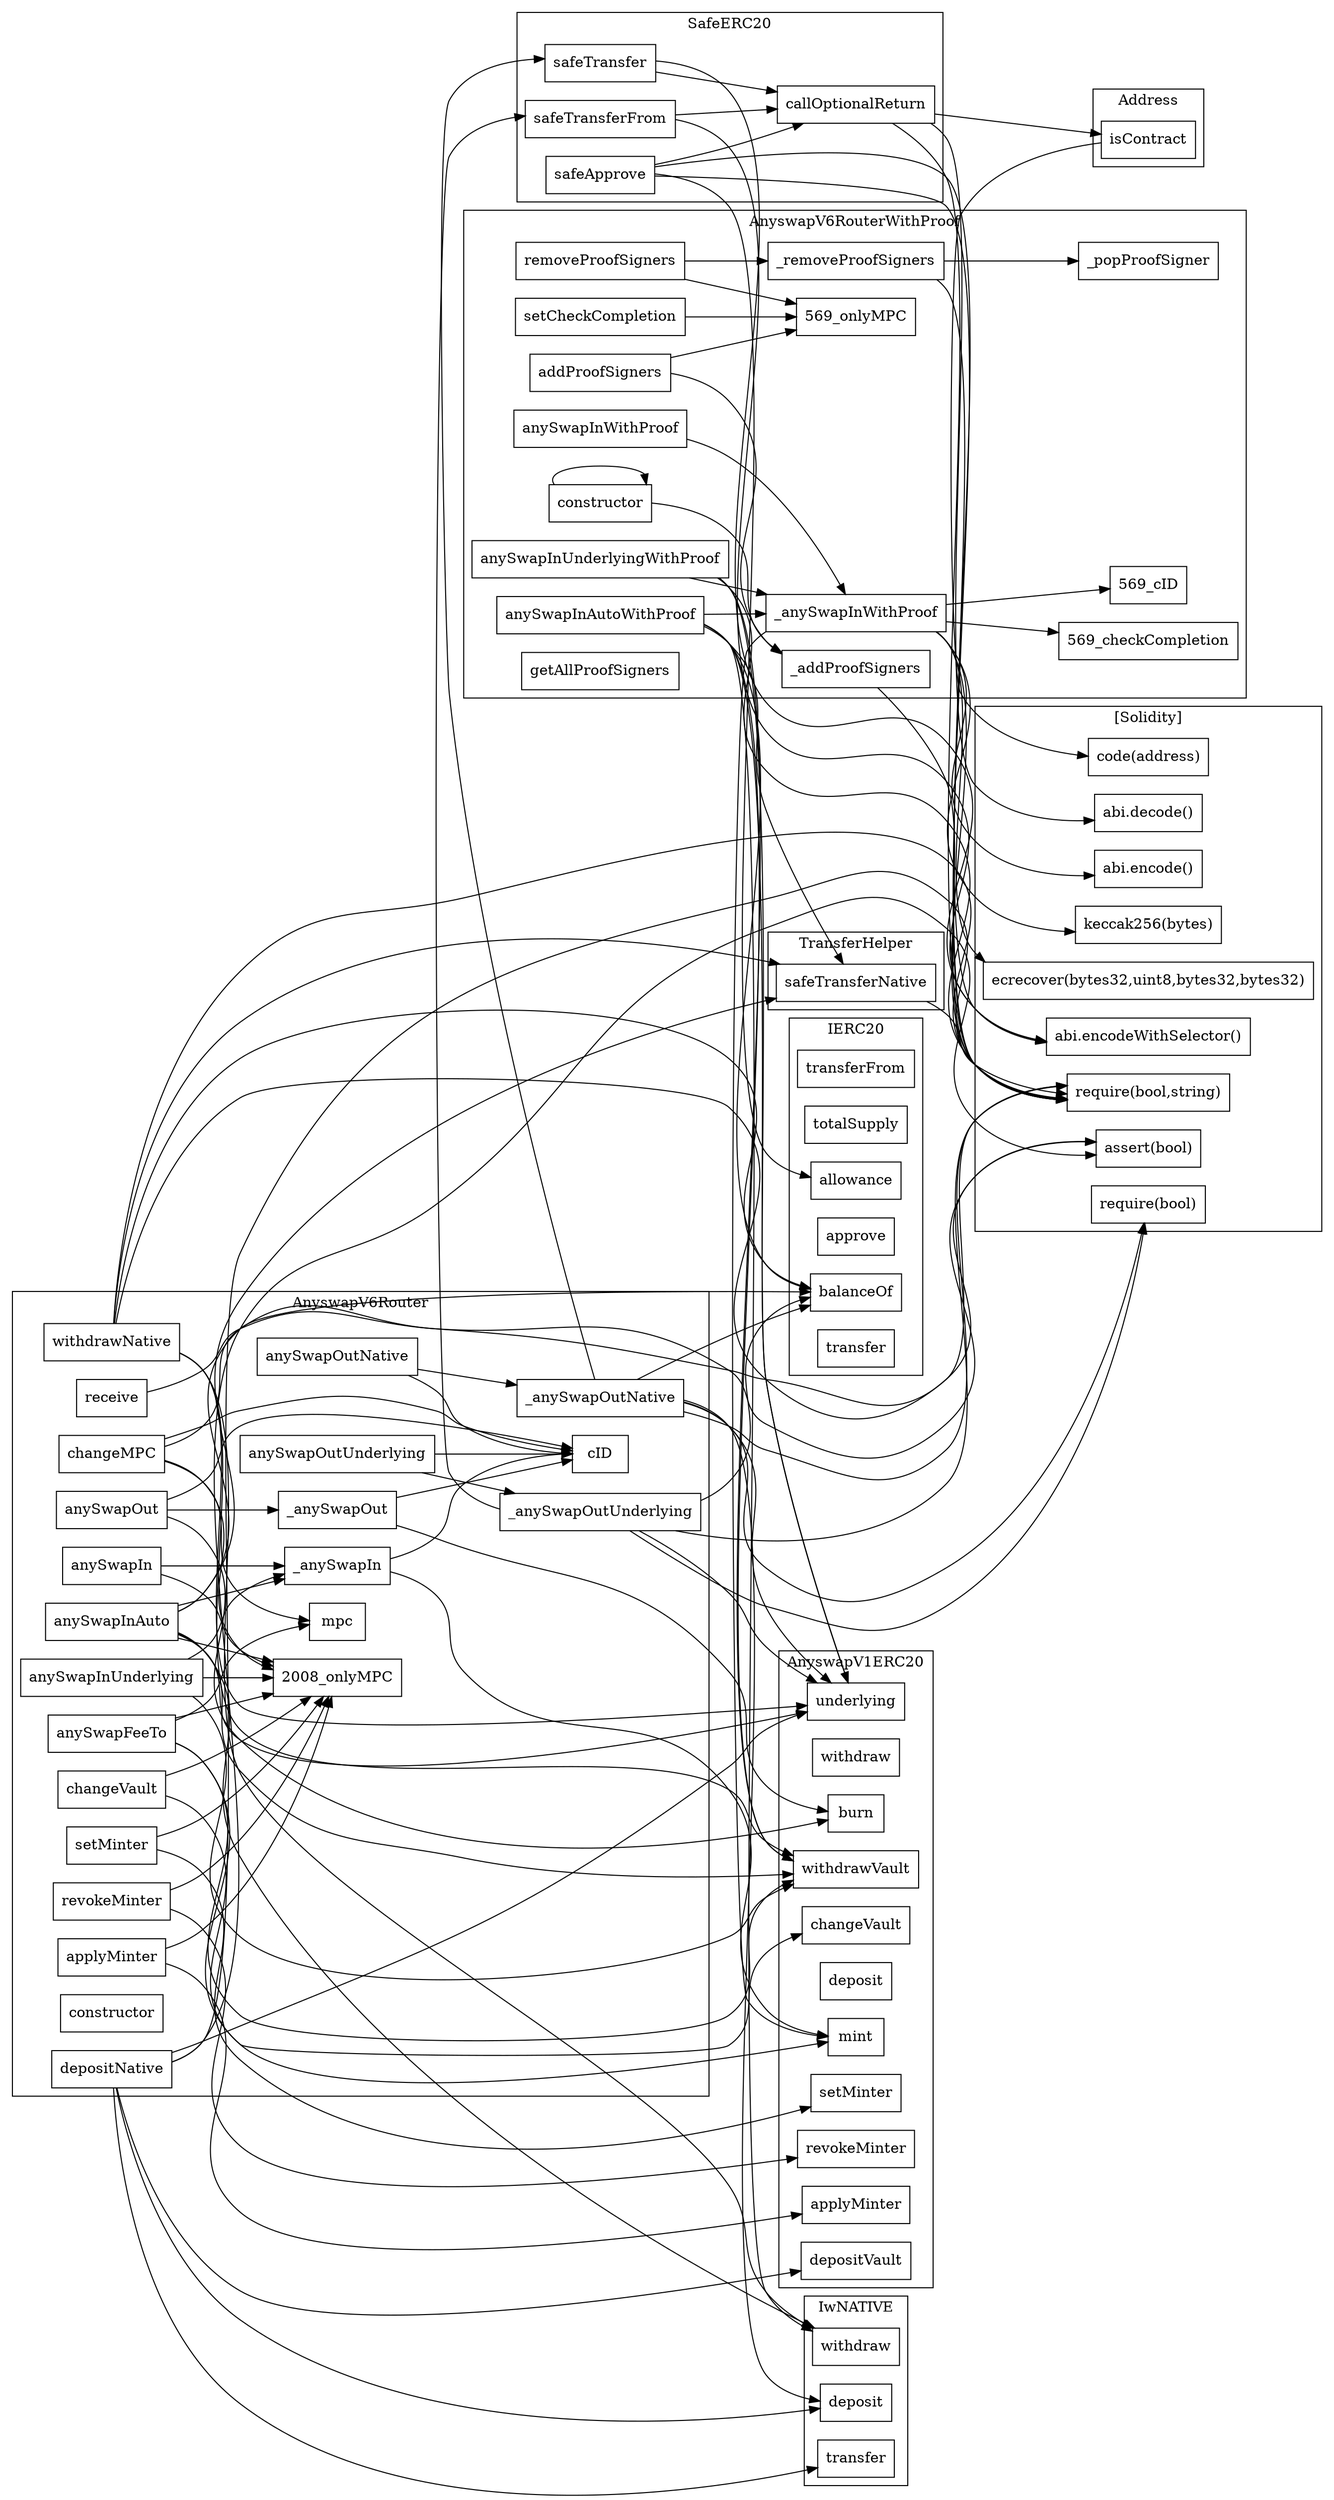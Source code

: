 strict digraph {
rankdir="LR"
node [shape=box]
subgraph cluster_929_SafeERC20 {
label = "SafeERC20"
"929_safeTransfer" [label="safeTransfer"]
"929_safeApprove" [label="safeApprove"]
"929_callOptionalReturn" [label="callOptionalReturn"]
"929_safeTransferFrom" [label="safeTransferFrom"]
"929_safeApprove" -> "929_callOptionalReturn"
"929_safeTransfer" -> "929_callOptionalReturn"
"929_safeTransferFrom" -> "929_callOptionalReturn"
}subgraph cluster_615_IwNATIVE {
label = "IwNATIVE"
"615_deposit" [label="deposit"]
"615_withdraw" [label="withdraw"]
"615_transfer" [label="transfer"]
}subgraph cluster_780_Address {
label = "Address"
"780_isContract" [label="isContract"]
}subgraph cluster_569_AnyswapV6RouterWithProof {
label = "AnyswapV6RouterWithProof"
"569_removeProofSigners" [label="removeProofSigners"]
"569__anySwapInWithProof" [label="_anySwapInWithProof"]
"569_anySwapInUnderlyingWithProof" [label="anySwapInUnderlyingWithProof"]
"569__popProofSigner" [label="_popProofSigner"]
"569_addProofSigners" [label="addProofSigners"]
"569_constructor" [label="constructor"]
"569__addProofSigners" [label="_addProofSigners"]
"569_anySwapInWithProof" [label="anySwapInWithProof"]
"569_anySwapInAutoWithProof" [label="anySwapInAutoWithProof"]
"569__removeProofSigners" [label="_removeProofSigners"]
"569_setCheckCompletion" [label="setCheckCompletion"]
"569_getAllProofSigners" [label="getAllProofSigners"]
"569_setCheckCompletion" -> "569_onlyMPC"
"569_anySwapInWithProof" -> "569__anySwapInWithProof"
"569_anySwapInAutoWithProof" -> "569__anySwapInWithProof"
"569_constructor" -> "569_constructor"
"569__anySwapInWithProof" -> "569_checkCompletion"
"569_removeProofSigners" -> "569__removeProofSigners"
"569_anySwapInUnderlyingWithProof" -> "569__anySwapInWithProof"
"569__removeProofSigners" -> "569__popProofSigner"
"569__anySwapInWithProof" -> "569_cID"
"569_removeProofSigners" -> "569_onlyMPC"
"569_constructor" -> "569__addProofSigners"
"569_addProofSigners" -> "569_onlyMPC"
"569_addProofSigners" -> "569__addProofSigners"
}subgraph cluster_597_TransferHelper {
label = "TransferHelper"
"597_safeTransferNative" [label="safeTransferNative"]
}subgraph cluster_2008_AnyswapV6Router {
label = "AnyswapV6Router"
"2008_cID" [label="cID"]
"2008__anySwapOut" [label="_anySwapOut"]
"2008_mpc" [label="mpc"]
"2008_setMinter" [label="setMinter"]
"2008_anySwapOut" [label="anySwapOut"]
"2008__anySwapIn" [label="_anySwapIn"]
"2008__anySwapOutUnderlying" [label="_anySwapOutUnderlying"]
"2008_revokeMinter" [label="revokeMinter"]
"2008_anySwapIn" [label="anySwapIn"]
"2008_applyMinter" [label="applyMinter"]
"2008_anySwapOutNative" [label="anySwapOutNative"]
"2008_depositNative" [label="depositNative"]
"2008_anySwapFeeTo" [label="anySwapFeeTo"]
"2008_anySwapInAuto" [label="anySwapInAuto"]
"2008_withdrawNative" [label="withdrawNative"]
"2008_receive" [label="receive"]
"2008_changeMPC" [label="changeMPC"]
"2008_anySwapOutUnderlying" [label="anySwapOutUnderlying"]
"2008__anySwapOutNative" [label="_anySwapOutNative"]
"2008_changeVault" [label="changeVault"]
"2008_constructor" [label="constructor"]
"2008_anySwapInUnderlying" [label="anySwapInUnderlying"]
"2008_anySwapInAuto" -> "2008_onlyMPC"
"2008_changeMPC" -> "2008_mpc"
"2008_changeMPC" -> "2008_cID"
"2008_anySwapFeeTo" -> "2008_mpc"
"2008_anySwapInUnderlying" -> "2008_onlyMPC"
"2008_anySwapInUnderlying" -> "2008__anySwapIn"
"2008_changeMPC" -> "2008_onlyMPC"
"2008_anySwapOutUnderlying" -> "2008_cID"
"2008_setMinter" -> "2008_onlyMPC"
"2008__anySwapOut" -> "2008_cID"
"2008_anySwapOut" -> "2008__anySwapOut"
"2008_anySwapIn" -> "2008_onlyMPC"
"2008_anySwapOutNative" -> "2008__anySwapOutNative"
"2008_anySwapOutUnderlying" -> "2008__anySwapOutUnderlying"
"2008_anySwapOut" -> "2008_cID"
"2008_changeVault" -> "2008_onlyMPC"
"2008_revokeMinter" -> "2008_onlyMPC"
"2008_anySwapOutNative" -> "2008_cID"
"2008__anySwapIn" -> "2008_cID"
"2008_anySwapIn" -> "2008__anySwapIn"
"2008_anySwapFeeTo" -> "2008_onlyMPC"
"2008_anySwapInAuto" -> "2008__anySwapIn"
"2008_applyMinter" -> "2008_onlyMPC"
}subgraph cluster_697_AnyswapV1ERC20 {
label = "AnyswapV1ERC20"
"697_underlying" [label="underlying"]
"697_withdraw" [label="withdraw"]
"697_withdrawVault" [label="withdrawVault"]
"697_changeVault" [label="changeVault"]
"697_burn" [label="burn"]
"697_deposit" [label="deposit"]
"697_revokeMinter" [label="revokeMinter"]
"697_setMinter" [label="setMinter"]
"697_depositVault" [label="depositVault"]
"697_applyMinter" [label="applyMinter"]
"697_mint" [label="mint"]
}subgraph cluster_765_IERC20 {
label = "IERC20"
"765_transferFrom" [label="transferFrom"]
"765_totalSupply" [label="totalSupply"]
"765_allowance" [label="allowance"]
"765_approve" [label="approve"]
"765_balanceOf" [label="balanceOf"]
"765_transfer" [label="transfer"]
}subgraph cluster_solidity {
label = "[Solidity]"
"abi.encodeWithSelector()" 
"code(address)" 
"require(bool)" 
"keccak256(bytes)" 
"ecrecover(bytes32,uint8,bytes32,bytes32)" 
"abi.decode()" 
"abi.encode()" 
"require(bool,string)" 
"assert(bool)" 
"2008__anySwapOutNative" -> "require(bool)"
"569__addProofSigners" -> "require(bool,string)"
"569__anySwapInWithProof" -> "keccak256(bytes)"
"929_callOptionalReturn" -> "abi.decode()"
"569__removeProofSigners" -> "require(bool,string)"
"2008__anySwapOutUnderlying" -> "require(bool)"
"569__anySwapInWithProof" -> "require(bool,string)"
"929_safeApprove" -> "require(bool,string)"
"569_anySwapInUnderlyingWithProof" -> "require(bool,string)"
"569__anySwapInWithProof" -> "ecrecover(bytes32,uint8,bytes32,bytes32)"
"780_isContract" -> "code(address)"
"2008__anySwapOutUnderlying" -> "require(bool,string)"
"929_safeApprove" -> "abi.encodeWithSelector()"
"597_safeTransferNative" -> "require(bool,string)"
"569__anySwapInWithProof" -> "abi.encode()"
"929_safeTransfer" -> "abi.encodeWithSelector()"
"929_callOptionalReturn" -> "require(bool,string)"
"2008_receive" -> "assert(bool)"
"2008__anySwapOutNative" -> "require(bool,string)"
"2008_withdrawNative" -> "require(bool,string)"
"929_safeTransferFrom" -> "abi.encodeWithSelector()"
"2008_changeMPC" -> "require(bool,string)"
"2008_withdrawNative" -> "assert(bool)"
"2008_depositNative" -> "assert(bool)"
"2008_depositNative" -> "require(bool,string)"
}"2008_applyMinter" -> "697_applyMinter"
"2008_anySwapInAuto" -> "697_withdrawVault"
"2008_withdrawNative" -> "697_withdrawVault"
"569_anySwapInAutoWithProof" -> "615_withdraw"
"2008_withdrawNative" -> "615_withdraw"
"929_safeApprove" -> "765_allowance"
"2008_anySwapFeeTo" -> "697_withdrawVault"
"2008__anySwapOutNative" -> "697_underlying"
"2008_setMinter" -> "697_setMinter"
"2008__anySwapOutNative" -> "765_balanceOf"
"569_anySwapInAutoWithProof" -> "597_safeTransferNative"
"2008_revokeMinter" -> "697_revokeMinter"
"2008__anySwapIn" -> "697_mint"
"2008_changeVault" -> "697_changeVault"
"2008_anySwapInUnderlying" -> "697_withdrawVault"
"2008_anySwapFeeTo" -> "697_mint"
"2008_anySwapInAuto" -> "765_balanceOf"
"2008_depositNative" -> "615_deposit"
"2008_depositNative" -> "697_depositVault"
"929_callOptionalReturn" -> "780_isContract"
"2008__anySwapOutNative" -> "615_deposit"
"2008_depositNative" -> "615_transfer"
"569__anySwapInWithProof" -> "697_mint"
"2008__anySwapOutUnderlying" -> "765_balanceOf"
"2008_depositNative" -> "697_underlying"
"569_anySwapInAutoWithProof" -> "765_balanceOf"
"2008__anySwapOut" -> "697_burn"
"2008_withdrawNative" -> "765_balanceOf"
"2008_anySwapInAuto" -> "697_underlying"
"2008__anySwapOutUnderlying" -> "929_safeTransferFrom"
"2008_anySwapInAuto" -> "615_withdraw"
"2008_withdrawNative" -> "697_underlying"
"569_anySwapInAutoWithProof" -> "697_withdrawVault"
"2008_withdrawNative" -> "597_safeTransferNative"
"569_anySwapInAutoWithProof" -> "697_underlying"
"2008_anySwapInAuto" -> "597_safeTransferNative"
"569_anySwapInUnderlyingWithProof" -> "697_underlying"
"2008__anySwapOutNative" -> "929_safeTransfer"
"569_anySwapInUnderlyingWithProof" -> "697_withdrawVault"
"2008__anySwapOutUnderlying" -> "697_underlying"
"2008_anySwapOut" -> "697_burn"
}